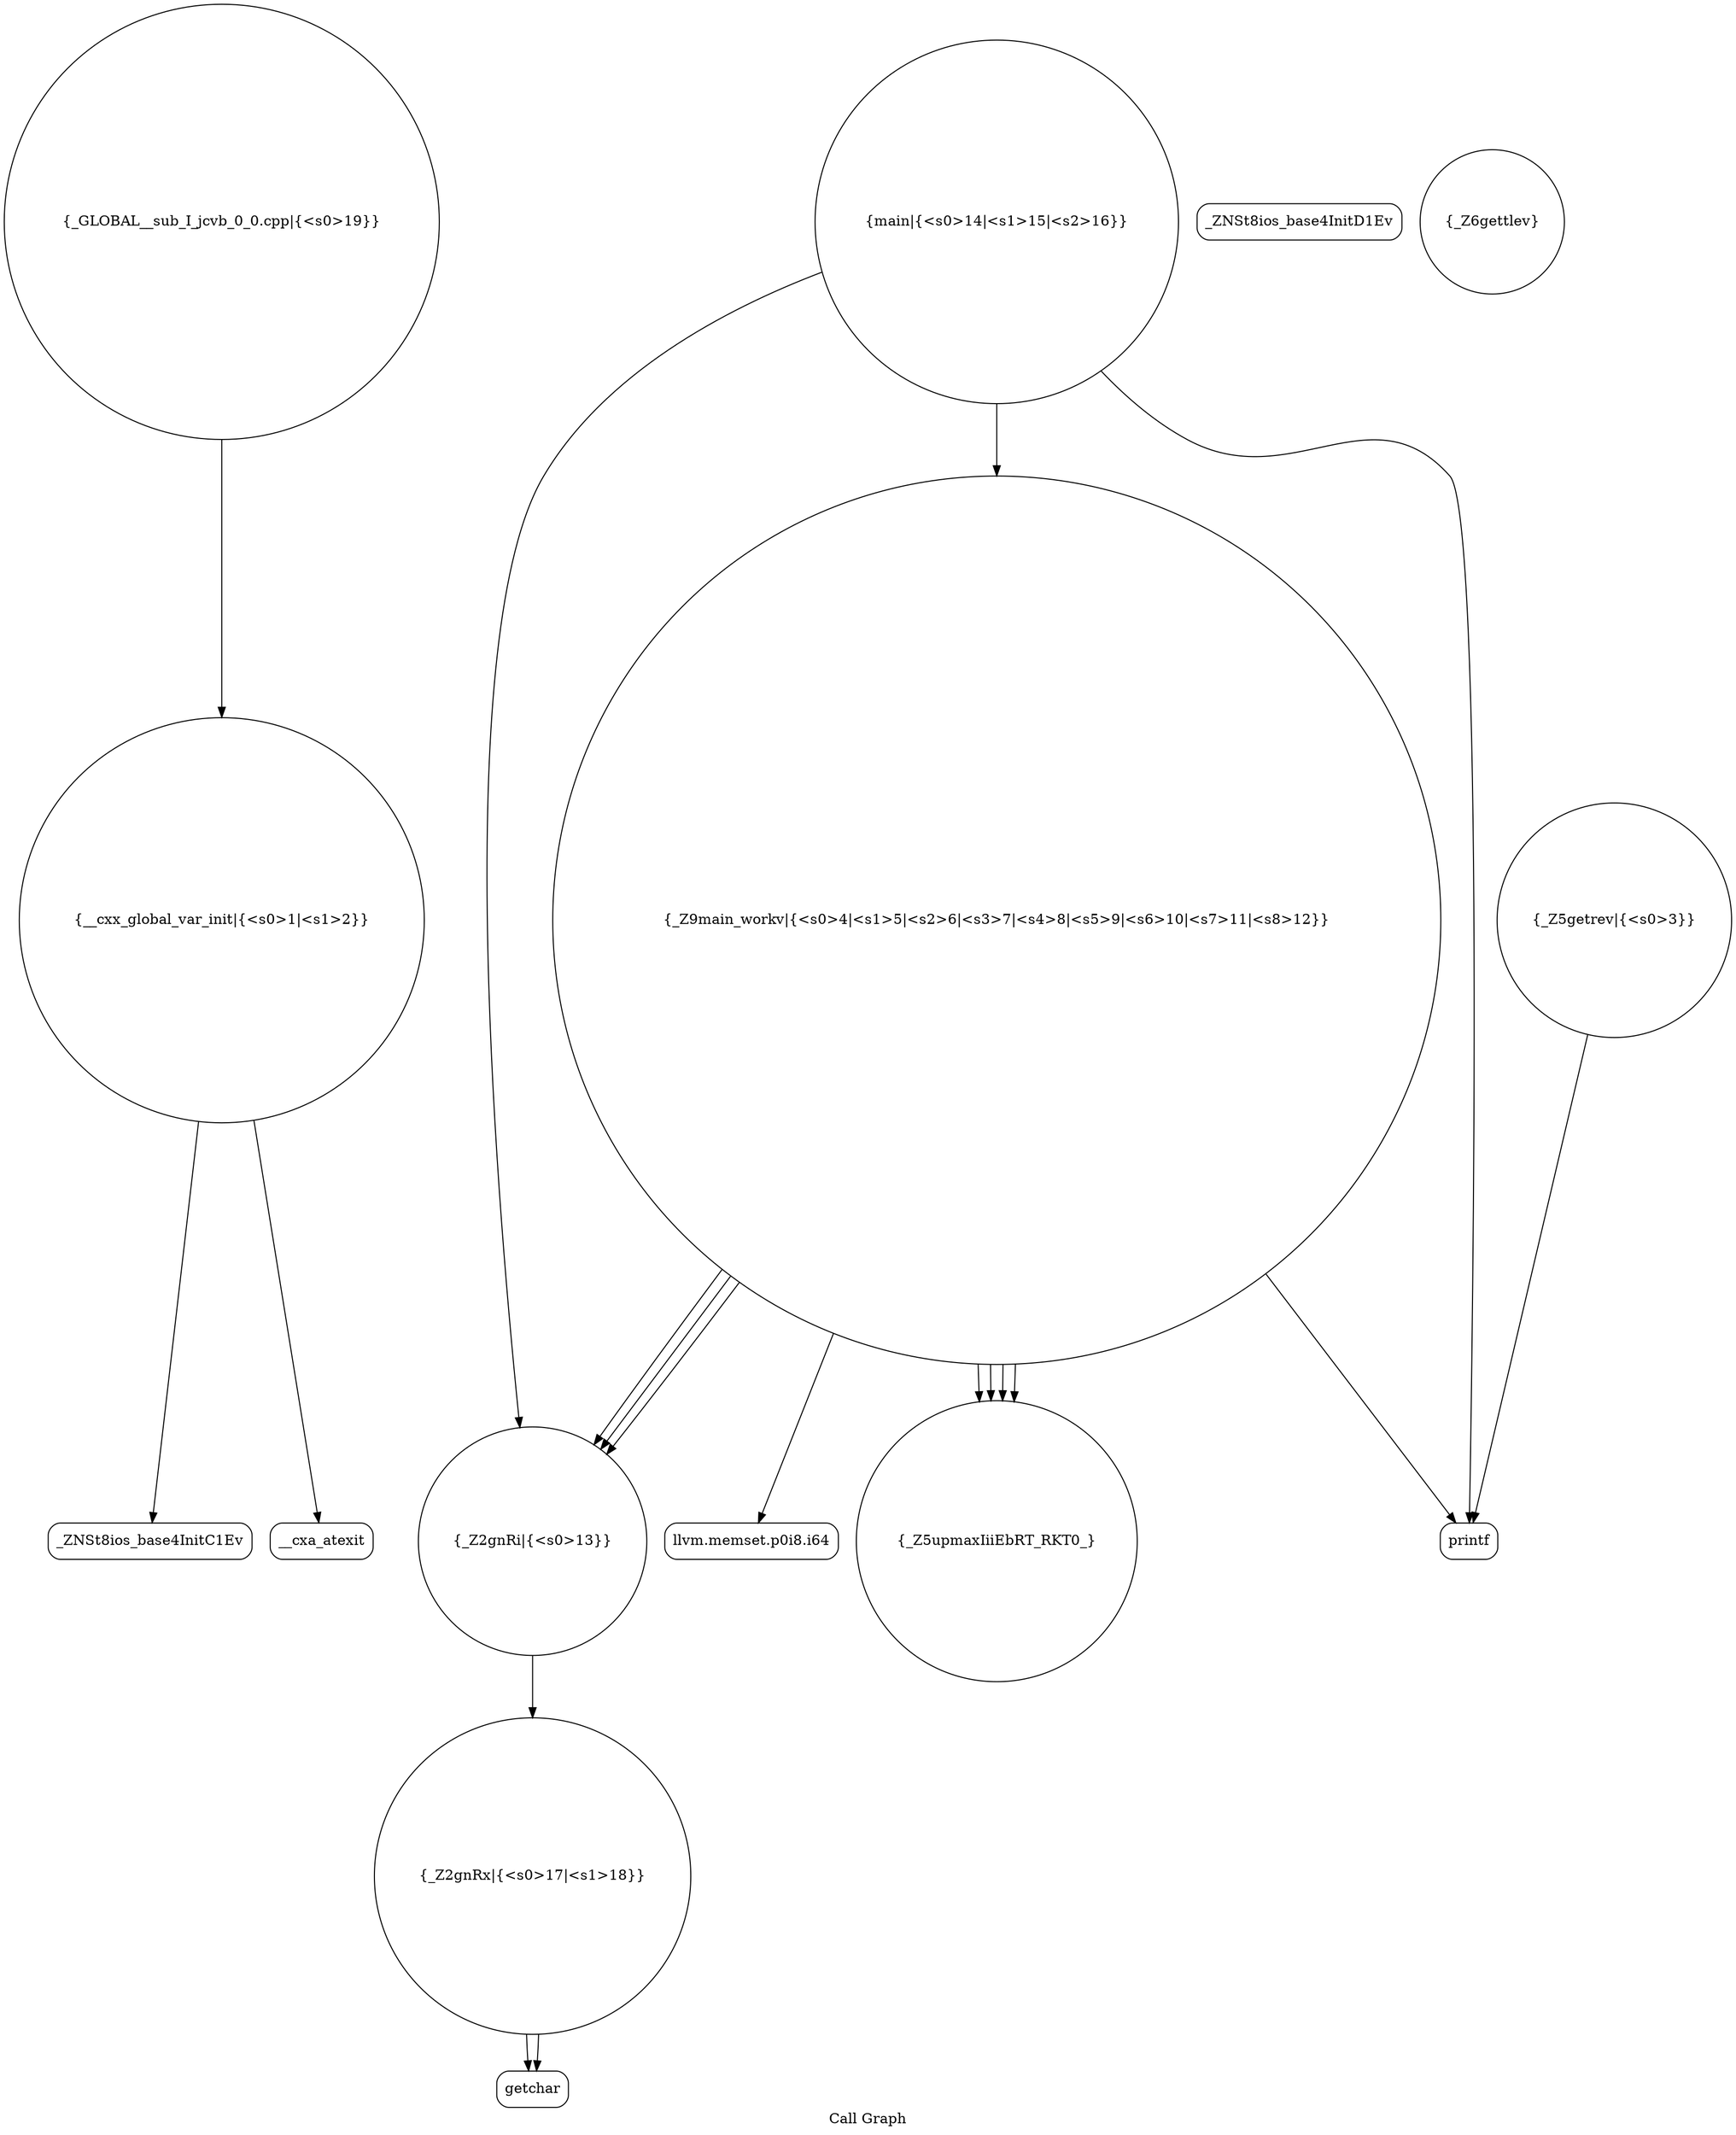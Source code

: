 digraph "Call Graph" {
	label="Call Graph";

	Node0x562b56813760 [shape=record,shape=circle,label="{__cxx_global_var_init|{<s0>1|<s1>2}}"];
	Node0x562b56813760:s0 -> Node0x562b56813bf0[color=black];
	Node0x562b56813760:s1 -> Node0x562b56813cf0[color=black];
	Node0x562b56813ef0 [shape=record,shape=circle,label="{_Z9main_workv|{<s0>4|<s1>5|<s2>6|<s3>7|<s4>8|<s5>9|<s6>10|<s7>11|<s8>12}}"];
	Node0x562b56813ef0:s0 -> Node0x562b56813f70[color=black];
	Node0x562b56813ef0:s1 -> Node0x562b56813f70[color=black];
	Node0x562b56813ef0:s2 -> Node0x562b56813ff0[color=black];
	Node0x562b56813ef0:s3 -> Node0x562b56813f70[color=black];
	Node0x562b56813ef0:s4 -> Node0x562b56814070[color=black];
	Node0x562b56813ef0:s5 -> Node0x562b56814070[color=black];
	Node0x562b56813ef0:s6 -> Node0x562b56814070[color=black];
	Node0x562b56813ef0:s7 -> Node0x562b56814070[color=black];
	Node0x562b56813ef0:s8 -> Node0x562b56813df0[color=black];
	Node0x562b56814270 [shape=record,shape=circle,label="{_GLOBAL__sub_I_jcvb_0_0.cpp|{<s0>19}}"];
	Node0x562b56814270:s0 -> Node0x562b56813760[color=black];
	Node0x562b56813c70 [shape=record,shape=Mrecord,label="{_ZNSt8ios_base4InitD1Ev}"];
	Node0x562b56813ff0 [shape=record,shape=Mrecord,label="{llvm.memset.p0i8.i64}"];
	Node0x562b56813d70 [shape=record,shape=circle,label="{_Z5getrev|{<s0>3}}"];
	Node0x562b56813d70:s0 -> Node0x562b56813df0[color=black];
	Node0x562b568140f0 [shape=record,shape=circle,label="{main|{<s0>14|<s1>15|<s2>16}}"];
	Node0x562b568140f0:s0 -> Node0x562b56813f70[color=black];
	Node0x562b568140f0:s1 -> Node0x562b56813df0[color=black];
	Node0x562b568140f0:s2 -> Node0x562b56813ef0[color=black];
	Node0x562b56813e70 [shape=record,shape=circle,label="{_Z6gettlev}"];
	Node0x562b568141f0 [shape=record,shape=Mrecord,label="{getchar}"];
	Node0x562b56813bf0 [shape=record,shape=Mrecord,label="{_ZNSt8ios_base4InitC1Ev}"];
	Node0x562b56813f70 [shape=record,shape=circle,label="{_Z2gnRi|{<s0>13}}"];
	Node0x562b56813f70:s0 -> Node0x562b56814170[color=black];
	Node0x562b56813cf0 [shape=record,shape=Mrecord,label="{__cxa_atexit}"];
	Node0x562b56814070 [shape=record,shape=circle,label="{_Z5upmaxIiiEbRT_RKT0_}"];
	Node0x562b56813df0 [shape=record,shape=Mrecord,label="{printf}"];
	Node0x562b56814170 [shape=record,shape=circle,label="{_Z2gnRx|{<s0>17|<s1>18}}"];
	Node0x562b56814170:s0 -> Node0x562b568141f0[color=black];
	Node0x562b56814170:s1 -> Node0x562b568141f0[color=black];
}
